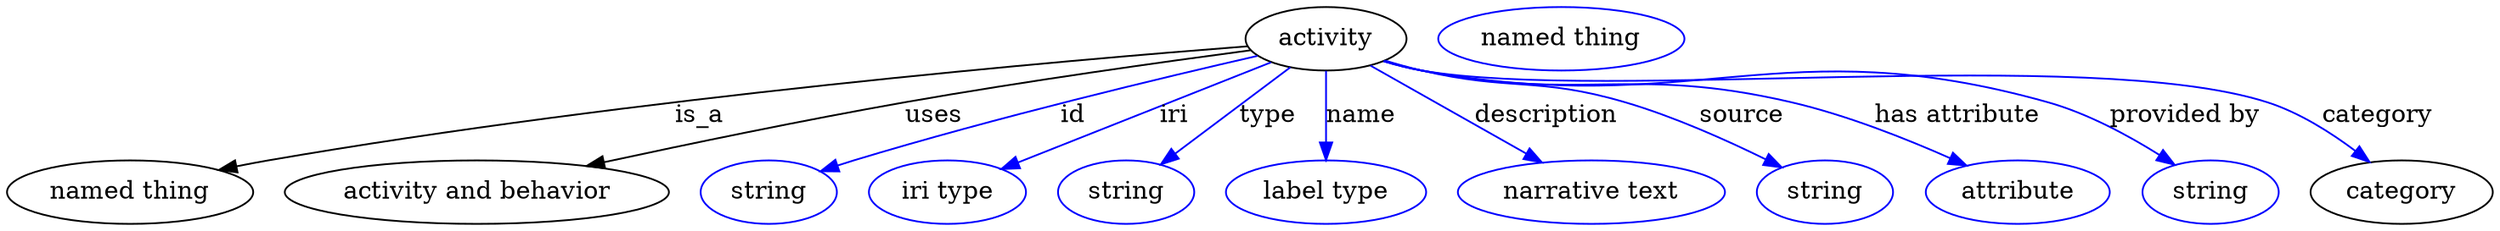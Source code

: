 digraph {
	graph [bb="0,0,1402.9,123"];
	node [label="\N"];
	activity	[height=0.5,
		label=activity,
		pos="745.54,105",
		width=1.2638];
	"named thing"	[height=0.5,
		pos="69.544,18",
		width=1.9318];
	activity -> "named thing"	[label=is_a,
		lp="391.54,61.5",
		pos="e,119.77,30.611 701.03,100.73 601.37,93.013 352.94,71.605 147.54,36 141.77,34.999 135.78,33.865 129.79,32.669"];
	"activity and behavior"	[height=0.5,
		pos="265.54,18",
		width=3.015];
	activity -> "activity and behavior"	[label=uses,
		lp="524.04,61.5",
		pos="e,327.53,32.835 702.86,98.479 655.14,92.131 575.61,81.026 507.54,69 450.16,58.861 385.53,45.404 337.51,35.005"];
	id	[color=blue,
		height=0.5,
		label=string,
		pos="430.54,18",
		width=1.0652];
	activity -> id	[color=blue,
		label=id,
		lp="602.54,61.5",
		pos="e,459.59,29.766 706.77,95.294 654.54,83.302 558.87,60.398 478.54,36 475.46,35.062 472.27,34.046 469.09,32.993",
		style=solid];
	iri	[color=blue,
		height=0.5,
		label="iri type",
		pos="531.54,18",
		width=1.2277];
	activity -> iri	[color=blue,
		label=iri,
		lp="659.54,61.5",
		pos="e,562.01,31.099 714.43,91.64 676.65,76.636 612.88,51.305 571.5,34.87",
		style=solid];
	type	[color=blue,
		height=0.5,
		label=string,
		pos="632.54,18",
		width=1.0652];
	activity -> type	[color=blue,
		label=type,
		lp="712.54,61.5",
		pos="e,652.19,33.78 725.34,88.804 707.23,75.182 680.5,55.072 660.37,39.931",
		style=solid];
	name	[color=blue,
		height=0.5,
		label="label type",
		pos="745.54,18",
		width=1.5707];
	activity -> name	[color=blue,
		label=name,
		lp="765.54,61.5",
		pos="e,745.54,36.175 745.54,86.799 745.54,75.163 745.54,59.548 745.54,46.237",
		style=solid];
	description	[color=blue,
		height=0.5,
		label="narrative text",
		pos="895.54,18",
		width=2.0943];
	activity -> description	[color=blue,
		label=description,
		lp="870.04,61.5",
		pos="e,867.55,34.865 770.65,89.773 794.7,76.143 831.29,55.413 858.65,39.906",
		style=solid];
	source	[color=blue,
		height=0.5,
		label=string,
		pos="1027.5,18",
		width=1.0652];
	activity -> source	[color=blue,
		label=source,
		lp="980.54,61.5",
		pos="e,1003.1,32.05 778.74,92.691 785.57,90.608 792.75,88.592 799.54,87 849.91,75.2 864.91,83.591 914.54,69 942.28,60.847 972.12,47.424 \
994.17,36.537",
		style=solid];
	"has attribute"	[color=blue,
		height=0.5,
		label=attribute,
		pos="1135.5,18",
		width=1.4443];
	activity -> "has attribute"	[color=blue,
		label="has attribute",
		lp="1102.5,61.5",
		pos="e,1106.8,33.093 778.37,92.408 785.29,90.32 792.6,88.374 799.54,87 891,68.893 917.78,90.299 1008.5,69 1039.4,61.76 1072.7,48.437 \
1097.4,37.364",
		style=solid];
	"provided by"	[color=blue,
		height=0.5,
		label=string,
		pos="1243.5,18",
		width=1.0652];
	activity -> "provided by"	[color=blue,
		label="provided by",
		lp="1230,61.5",
		pos="e,1223.6,33.584 778.05,92.305 785.06,90.198 792.48,88.27 799.54,87 954.59,59.122 1002.1,112.38 1153.5,69 1175.6,62.671 1198.2,50.086 \
1215.3,39.125",
		style=solid];
	category	[height=0.5,
		pos="1351.5,18",
		width=1.4263];
	activity -> category	[color=blue,
		label=category,
		lp="1338,61.5",
		pos="e,1333.6,35.11 778.04,92.234 785.05,90.131 792.47,88.223 799.54,87 904.07,68.912 1175.6,101.65 1276.5,69 1294.4,63.216 1312,51.858 \
1325.7,41.427",
		style=solid];
	"named thing_category"	[color=blue,
		height=0.5,
		label="named thing",
		pos="878.54,105",
		width=1.9318];
}
